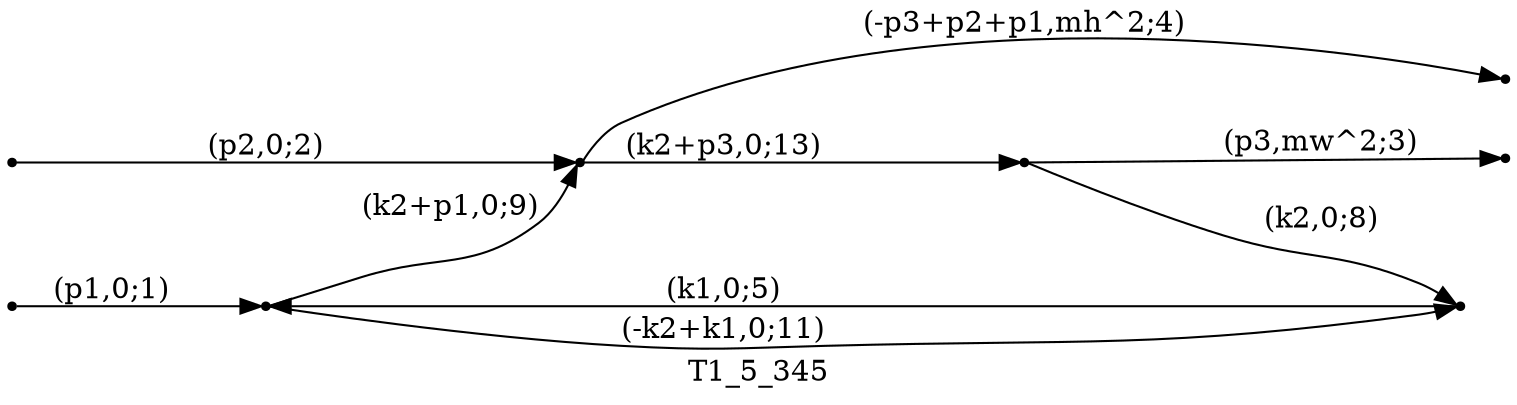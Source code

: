 digraph T1_5_345 {
  label="T1_5_345";
  rankdir="LR";
  subgraph edges {
    -1 -> 3 [label="(p1,0;1)"];
    -2 -> 4 [label="(p2,0;2)"];
    1 -> -3 [label="(p3,mw^2;3)"];
    4 -> -4 [label="(-p3+p2+p1,mh^2;4)"];
    2 -> 3 [label="(k1,0;5)"];
    1 -> 2 [label="(k2,0;8)"];
    3 -> 4 [label="(k2+p1,0;9)"];
    3 -> 2 [label="(-k2+k1,0;11)"];
    4 -> 1 [label="(k2+p3,0;13)"];
  }
  subgraph incoming { rank="source"; -1; -2; }
  subgraph outgoing { rank="sink"; -3; -4; }
-4 [shape=point];
-3 [shape=point];
-2 [shape=point];
-1 [shape=point];
1 [shape=point];
2 [shape=point];
3 [shape=point];
4 [shape=point];
}

